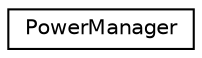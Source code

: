 digraph G
{
  edge [fontname="Helvetica",fontsize="10",labelfontname="Helvetica",labelfontsize="10"];
  node [fontname="Helvetica",fontsize="10",shape=record];
  rankdir=LR;
  Node1 [label="PowerManager",height=0.2,width=0.4,color="black", fillcolor="white", style="filled",URL="$classPowerManager.html",tooltip="Simple UPower based backend interface."];
}
